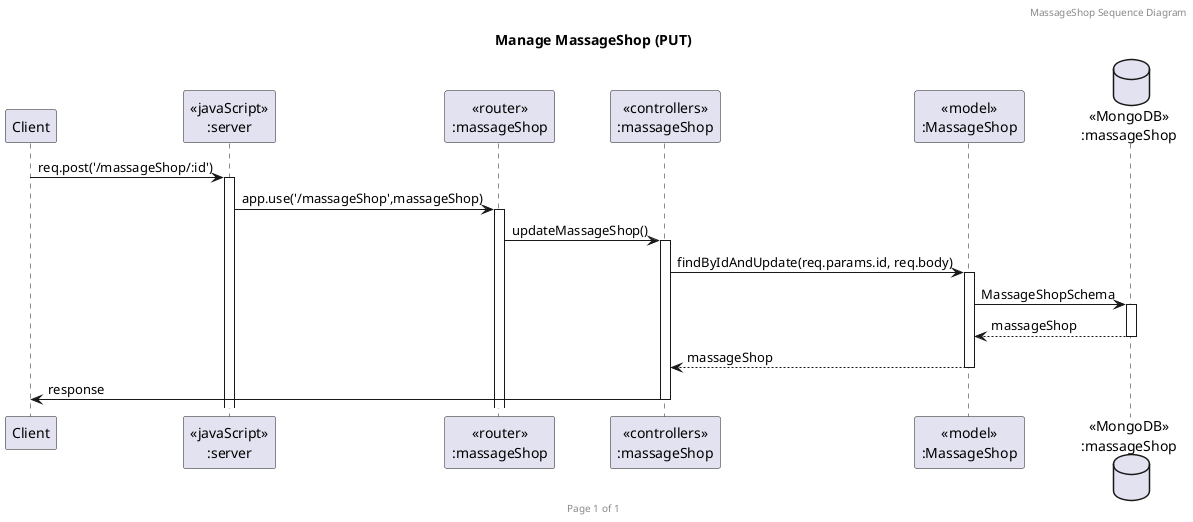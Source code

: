 @startuml Manage MassageShop (PUT)


header MassageShop Sequence Diagram
footer Page %page% of %lastpage%
title "Manage MassageShop (PUT)"


participant "Client" as client
participant "<<javaScript>>\n:server" as server
participant "<<router>>\n:massageShop" as routerMassageShops
participant "<<controllers>>\n:massageShop" as controllersMassageShops
participant "<<model>>\n:MassageShop" as modelMassageShop
database "<<MongoDB>>\n:massageShop" as MassageShopsDatabase


client->server ++:req.post('/massageShop/:id')
server->routerMassageShops ++:app.use('/massageShop',massageShop)
routerMassageShops -> controllersMassageShops ++:updateMassageShop()
controllersMassageShops->modelMassageShop ++:findByIdAndUpdate(req.params.id, req.body)
modelMassageShop ->MassageShopsDatabase ++: MassageShopSchema
MassageShopsDatabase --> modelMassageShop --: massageShop
controllersMassageShops <-- modelMassageShop --:massageShop
controllersMassageShops->client --:response


@enduml